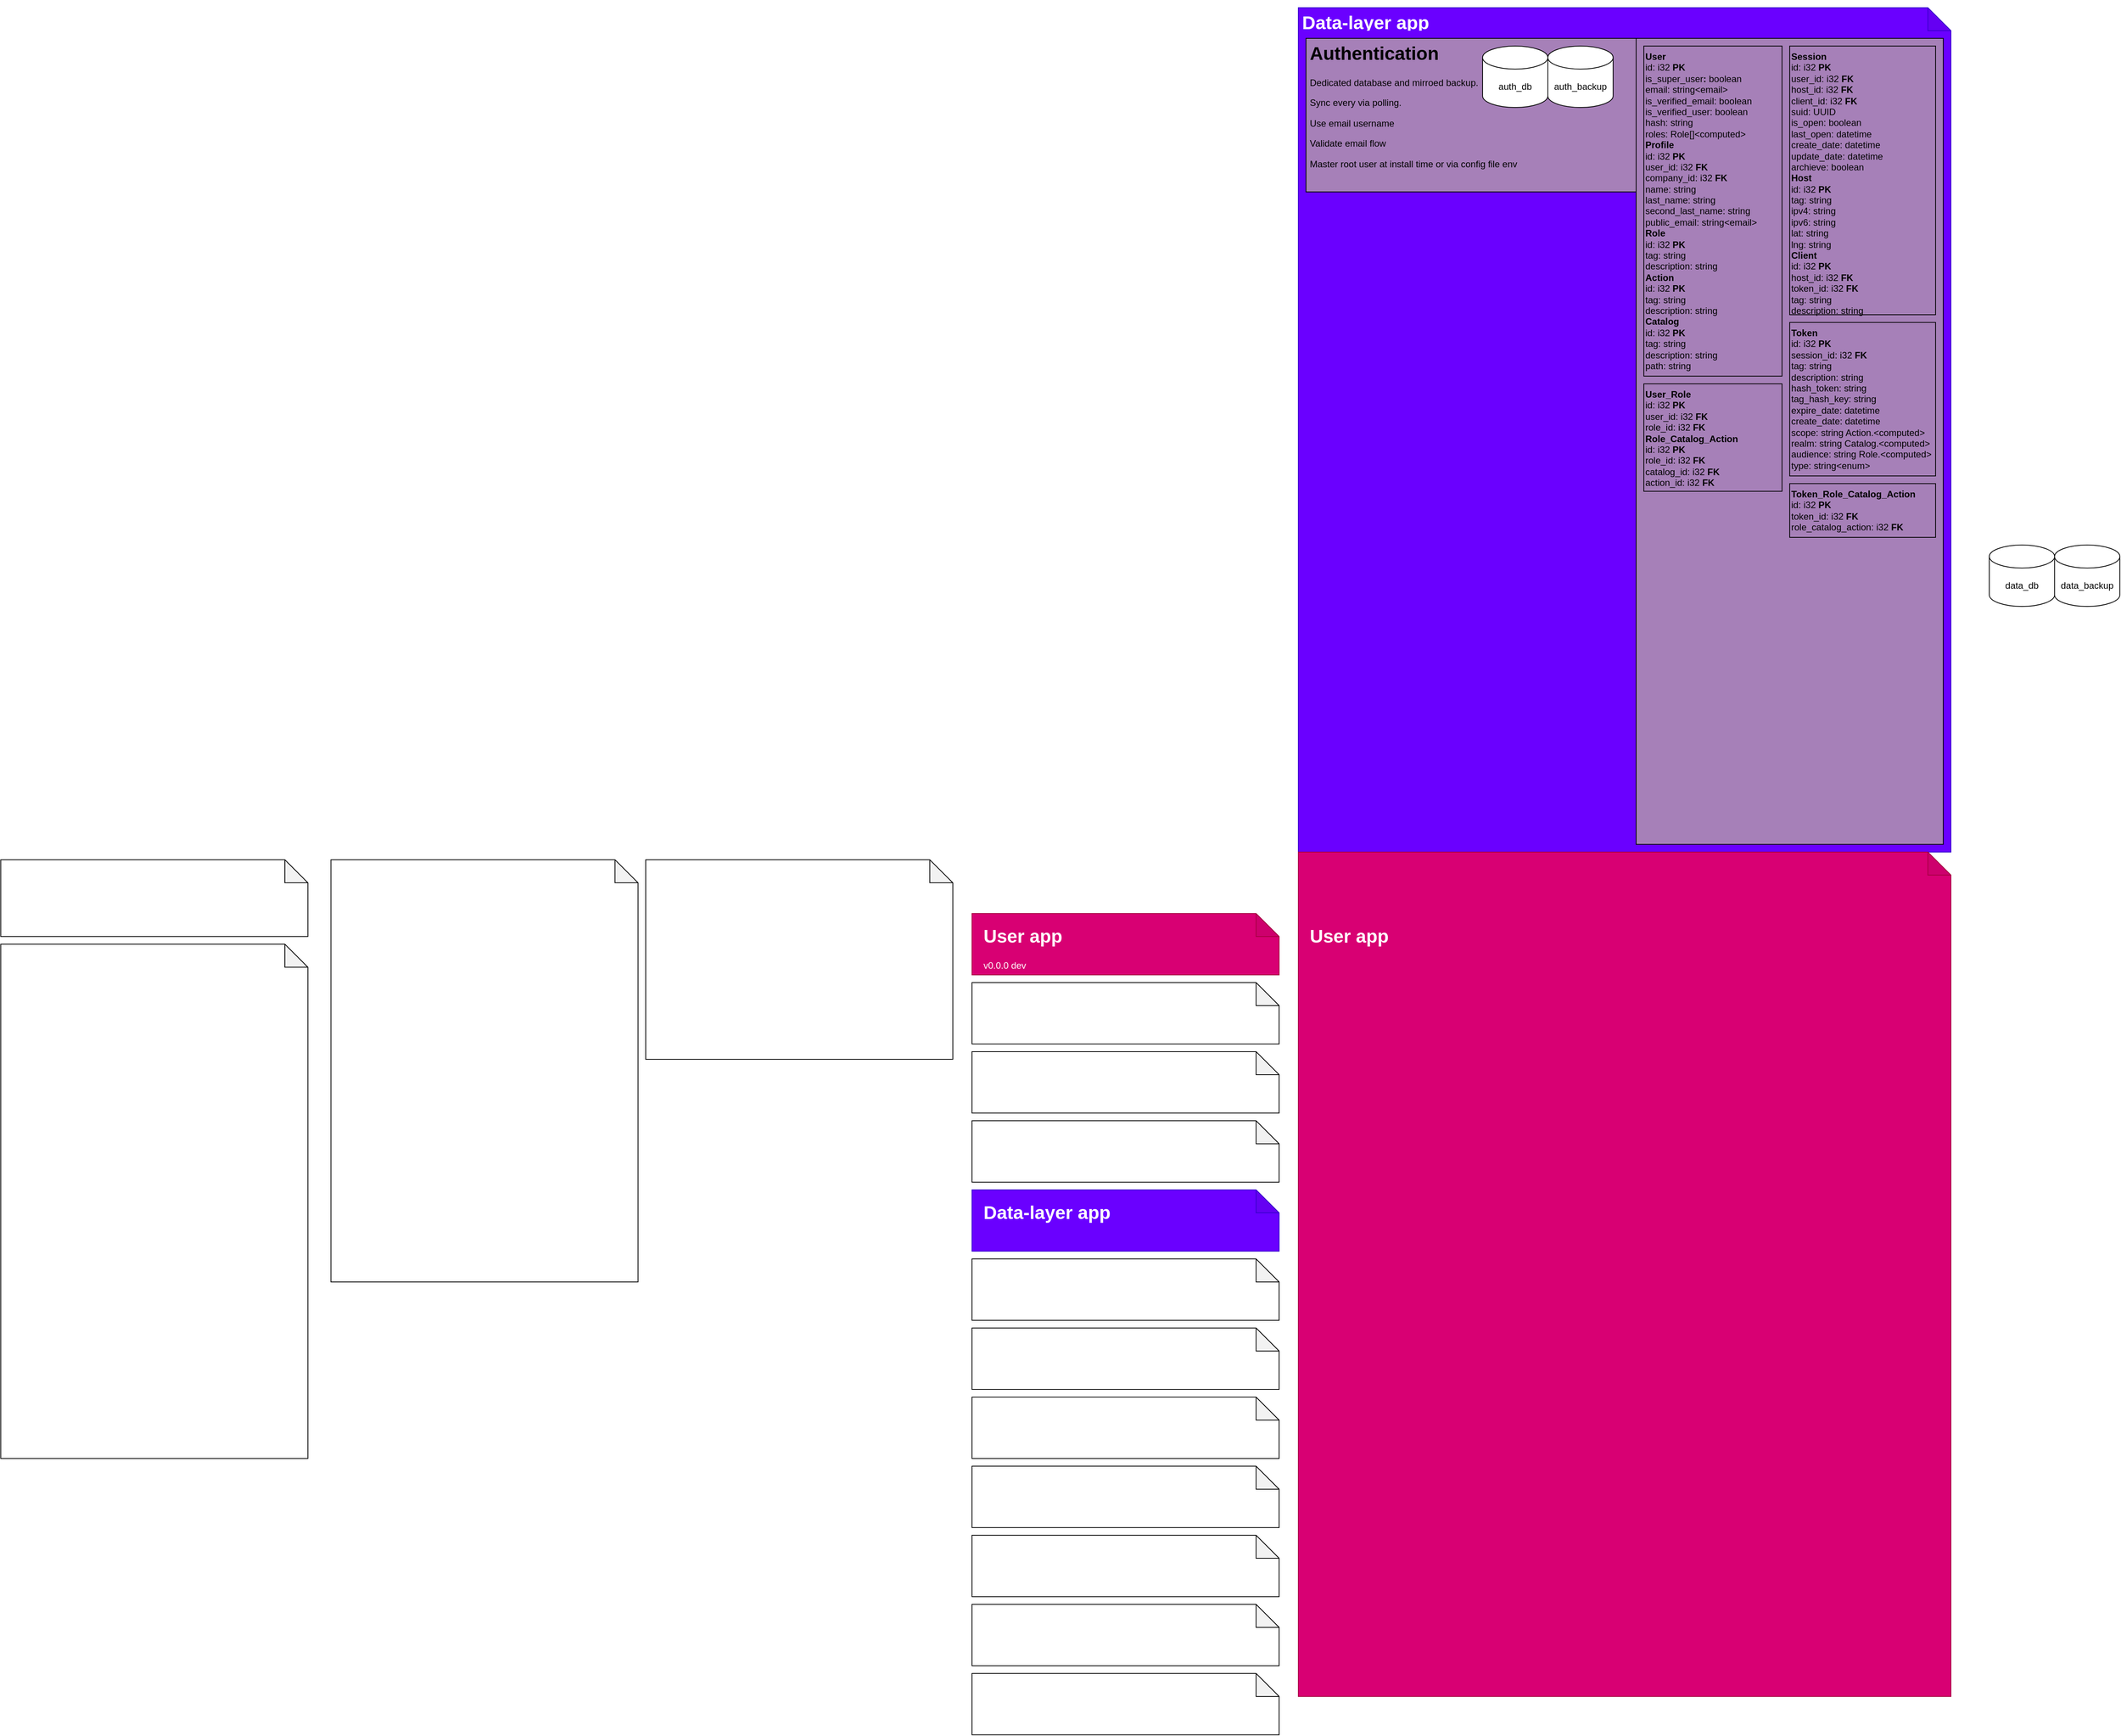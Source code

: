 <mxfile version="21.5.2" type="github">
  <diagram name="Page-1" id="CK9nf4KCI2I7pFjc9x5D">
    <mxGraphModel dx="832" dy="2660" grid="1" gridSize="10" guides="1" tooltips="1" connect="1" arrows="1" fold="1" page="1" pageScale="1" pageWidth="850" pageHeight="1100" math="0" shadow="0">
      <root>
        <mxCell id="0" />
        <mxCell id="1" parent="0" />
        <mxCell id="qlUVa_-iQgWLDvTtryUB-4" value="" style="shape=note;whiteSpace=wrap;html=1;backgroundOutline=1;darkOpacity=0.05;fillColor=#6a00ff;fontColor=#ffffff;strokeColor=#3700CC;" parent="1" vertex="1">
          <mxGeometry x="1700" y="-1100" width="850" height="1100" as="geometry" />
        </mxCell>
        <mxCell id="qlUVa_-iQgWLDvTtryUB-9" value="&lt;h1&gt;Authentication&lt;/h1&gt;&lt;p&gt;Dedicated database and mirroed backup. &lt;br&gt;&lt;/p&gt;&lt;p&gt;Sync every via polling.&lt;br&gt;&lt;/p&gt;&lt;p&gt;Use email username&lt;/p&gt;&lt;p&gt;Validate email flow&lt;/p&gt;&lt;p&gt;Master root user at install time or via config file env&lt;/p&gt;&lt;p&gt;&lt;br&gt;&lt;/p&gt;&lt;b&gt;&lt;/b&gt;&lt;p&gt;&lt;br&gt;&lt;/p&gt;" style="text;html=1;strokeColor=#000000;fillColor=#A680B8;spacing=5;spacingTop=-20;whiteSpace=wrap;overflow=hidden;rounded=0;fontColor=#000000;" parent="1" vertex="1">
          <mxGeometry x="1710" y="-1060" width="430" height="200" as="geometry" />
        </mxCell>
        <mxCell id="klHbuM8uDpRpoRBJuKRg-9" value="" style="shape=note;whiteSpace=wrap;html=1;backgroundOutline=1;darkOpacity=0.05;" parent="1" vertex="1">
          <mxGeometry x="440" y="10" width="400" height="550" as="geometry" />
        </mxCell>
        <mxCell id="klHbuM8uDpRpoRBJuKRg-10" value="&lt;h1&gt;Business rules&lt;/h1&gt;&lt;ol&gt;&lt;li&gt;Installed via wizard GUI / CLI tool.&lt;/li&gt;&lt;li&gt;Prompt to create super user at first run.&lt;/li&gt;&lt;li&gt;Automatically run migrations on run&lt;/li&gt;&lt;li&gt;Automatically detect changes in migrations sql files and restart server&lt;/li&gt;&lt;li&gt;Gracefully shutdown and restart &lt;/li&gt;&lt;li&gt;Full control over database&lt;/li&gt;&lt;li&gt;Real time database connection&lt;/li&gt;&lt;li&gt;Data analytics&lt;/li&gt;&lt;li&gt;Distinct back-end push notification from individual web app push notifications&lt;/li&gt;&lt;li&gt;Encryption ? pem access to console (dashboard)&lt;/li&gt;&lt;li&gt;idk some sort of orchestration to feature horizontal scaling... leave for future versions, start with vertical scaling only.&lt;br&gt;&lt;/li&gt;&lt;/ol&gt;&lt;div&gt;&lt;br&gt;&lt;/div&gt;&lt;div&gt;&lt;br&gt;&lt;/div&gt;" style="text;html=1;strokeColor=none;fillColor=none;spacing=5;spacingTop=-20;whiteSpace=wrap;overflow=hidden;rounded=0;fontColor=#ffffff;align=left;fontStyle=0;verticalAlign=top;" parent="1" vertex="1">
          <mxGeometry x="450" y="10" width="380" height="530" as="geometry" />
        </mxCell>
        <mxCell id="klHbuM8uDpRpoRBJuKRg-16" value="" style="shape=note;whiteSpace=wrap;html=1;backgroundOutline=1;darkOpacity=0.05;" parent="1" vertex="1">
          <mxGeometry x="10" y="10" width="400" height="100" as="geometry" />
        </mxCell>
        <mxCell id="klHbuM8uDpRpoRBJuKRg-18" value="&lt;h1&gt;Description&lt;/h1&gt;Opinionated, standalone, self hosted, flexible back-end as a service&amp;nbsp; + web dev suite. Written in rust." style="text;html=1;strokeColor=none;fillColor=none;spacing=5;spacingTop=-20;whiteSpace=wrap;overflow=hidden;rounded=0;fontColor=#ffffff;align=left;fontStyle=0;verticalAlign=top;" parent="1" vertex="1">
          <mxGeometry x="20" y="10" width="380" height="90" as="geometry" />
        </mxCell>
        <mxCell id="klHbuM8uDpRpoRBJuKRg-20" value="" style="shape=note;whiteSpace=wrap;html=1;backgroundOutline=1;darkOpacity=0.05;" parent="1" vertex="1">
          <mxGeometry x="10" y="120" width="400" height="670" as="geometry" />
        </mxCell>
        <mxCell id="klHbuM8uDpRpoRBJuKRg-21" value="&lt;h1&gt;Features&lt;br&gt;&lt;/h1&gt;&lt;div&gt;&lt;ul&gt;&lt;li&gt;Authentication, authorization, roles. &lt;br&gt;&lt;/li&gt;&lt;li&gt;PostgreSQL databases, real time snapshots, rest APIs. SQL First, ORM last.&lt;/li&gt;&lt;li&gt;Data layer interfacing. Share the same data layer with your favorite front-end (export JSON-like data structures, automatically generate widgets on studio based on data layer interfaces)&lt;br&gt;&lt;/li&gt;&lt;li&gt;Functions (lambda) (typescript with node, maybe Kotlin JVM )&lt;br&gt;&lt;/li&gt;&lt;li&gt;File storage&lt;/li&gt;&lt;li&gt;Web App manager (create, manage, deploy, configure web apps, create from template, create from scratch, use any web framework, transparent and vanilla deploy workflow assisted with GUI)&lt;br&gt;&lt;/li&gt;&lt;li&gt;Web App studio (builder)&lt;br&gt;&lt;/li&gt;&lt;li&gt;Push notifications suite. Includes simple message broker and out of the box push notifications.&lt;br&gt;&lt;/li&gt;&lt;li&gt;Web sockets suite&lt;/li&gt;&lt;li&gt;CI/CD pipelines (for web apps, functions, and external servers) &lt;br&gt;&lt;/li&gt;&lt;li&gt;GitHub integrations&lt;/li&gt;&lt;li&gt;OAuth for management and development teams&lt;/li&gt;&lt;li&gt;OAuth for end users&lt;/li&gt;&lt;li&gt;CMS out of the box (preset database, rest apis and template web app)&lt;/li&gt;&lt;li&gt;Extensible. Use the web app studio to start with a template or drag-drop common or custom widgets, extend the generated app from studio or create your own from scratch. Use this apps to extend the back-end or provide a service to your end users. Example app ideas: CMS app, CRM app, point of sale app, static website app, dynamic website app, e-commerce app, surveys app, employee messaging app, end user - employee trouble shooting messaging app, employee voice call app, real time GPS monitoring app, browser game app, download page app, file archiving app. &lt;br&gt;&lt;/li&gt;&lt;li&gt;Plugin (web apps) store&lt;/li&gt;&lt;li&gt;Customizable. Use the official dashboard, fork it or make your own UI from scratch.&lt;br&gt;&lt;/li&gt;&lt;/ul&gt;&lt;/div&gt;" style="text;html=1;strokeColor=none;fillColor=none;spacing=5;spacingTop=-20;whiteSpace=wrap;overflow=hidden;rounded=0;fontColor=#ffffff;align=left;fontStyle=0;verticalAlign=top;" parent="1" vertex="1">
          <mxGeometry x="20" y="120" width="380" height="650" as="geometry" />
        </mxCell>
        <mxCell id="YIyZL2ha0DixRXkV2q8q-3" value="" style="shape=note;whiteSpace=wrap;html=1;backgroundOutline=1;darkOpacity=0.05;" parent="1" vertex="1">
          <mxGeometry x="850" y="10" width="400" height="260" as="geometry" />
        </mxCell>
        <mxCell id="YIyZL2ha0DixRXkV2q8q-4" value="&lt;h1&gt;Requirements&lt;br&gt;&lt;/h1&gt;&lt;ul&gt;&lt;li&gt;The server ships with builtin features.&lt;br&gt;&lt;/li&gt;&lt;li&gt;The list of features shipped-in may change over time.&lt;/li&gt;&lt;li&gt;This base features are referred as &quot;&lt;b&gt;base apps&lt;/b&gt;&quot;. &lt;/li&gt;&lt;li&gt;User developed &quot;&lt;b&gt;web apps&quot; &lt;/b&gt;are expected to consume the &lt;b&gt;base apps&lt;/b&gt; resources. Like hosting app, file storage app, data layer app, etc.&lt;/li&gt;&lt;li&gt;Features that consist of whole projects are described in the scope of back-end and server-side code. &lt;/li&gt;&lt;li&gt;By design any business logic should be implemented in this server to avoid duplication of architecture layers.&lt;/li&gt;&lt;li&gt;Application logic is OK to be implemented and described on the specific project requirements.&lt;/li&gt;&lt;/ul&gt;&lt;div&gt;&lt;br&gt;&lt;/div&gt;&lt;br&gt;&lt;div&gt;&lt;br&gt;&lt;/div&gt;" style="text;html=1;strokeColor=none;fillColor=none;spacing=5;spacingTop=-20;whiteSpace=wrap;overflow=hidden;rounded=0;fontColor=#ffffff;align=left;fontStyle=0;verticalAlign=top;" parent="1" vertex="1">
          <mxGeometry x="860" y="10" width="380" height="250" as="geometry" />
        </mxCell>
        <mxCell id="YIyZL2ha0DixRXkV2q8q-7" value="" style="shape=note;whiteSpace=wrap;html=1;backgroundOutline=1;darkOpacity=0.05;fillColor=#d80073;fontColor=#ffffff;strokeColor=#A50040;" parent="1" vertex="1">
          <mxGeometry x="1275" y="80" width="400" height="80" as="geometry" />
        </mxCell>
        <mxCell id="fmhTsbL_tRKqL0MWWiDu-1" value="&lt;h1&gt;User app&lt;br&gt;&lt;/h1&gt;&lt;div&gt;v0.0.0 dev &lt;br&gt;&lt;/div&gt;&lt;br&gt;&lt;div&gt;&lt;br&gt;&lt;/div&gt;" style="text;html=1;strokeColor=none;fillColor=none;spacing=5;spacingTop=-20;whiteSpace=wrap;overflow=hidden;rounded=0;fontColor=#ffffff;align=left;fontStyle=0;verticalAlign=top;" parent="1" vertex="1">
          <mxGeometry x="1285" y="90" width="380" height="70" as="geometry" />
        </mxCell>
        <mxCell id="fmhTsbL_tRKqL0MWWiDu-2" value="" style="shape=note;whiteSpace=wrap;html=1;backgroundOutline=1;darkOpacity=0.05;" parent="1" vertex="1">
          <mxGeometry x="1275" y="170" width="400" height="80" as="geometry" />
        </mxCell>
        <mxCell id="fmhTsbL_tRKqL0MWWiDu-3" value="&lt;h1&gt;Storage app&lt;br&gt;&lt;/h1&gt;&lt;div&gt;&lt;br&gt;&lt;/div&gt;&lt;br&gt;&lt;div&gt;&lt;br&gt;&lt;/div&gt;" style="text;html=1;strokeColor=none;fillColor=none;spacing=5;spacingTop=-20;whiteSpace=wrap;overflow=hidden;rounded=0;fontColor=#ffffff;align=left;fontStyle=0;verticalAlign=top;" parent="1" vertex="1">
          <mxGeometry x="1285" y="180" width="380" height="60" as="geometry" />
        </mxCell>
        <mxCell id="fmhTsbL_tRKqL0MWWiDu-4" value="" style="shape=note;whiteSpace=wrap;html=1;backgroundOutline=1;darkOpacity=0.05;" parent="1" vertex="1">
          <mxGeometry x="1275" y="260" width="400" height="80" as="geometry" />
        </mxCell>
        <mxCell id="fmhTsbL_tRKqL0MWWiDu-5" value="&lt;h1&gt;Hosting app&lt;br&gt;&lt;/h1&gt;&lt;div&gt;&lt;br&gt;&lt;/div&gt;&lt;br&gt;&lt;div&gt;&lt;br&gt;&lt;/div&gt;" style="text;html=1;strokeColor=none;fillColor=none;spacing=5;spacingTop=-20;whiteSpace=wrap;overflow=hidden;rounded=0;fontColor=#ffffff;align=left;fontStyle=0;verticalAlign=top;" parent="1" vertex="1">
          <mxGeometry x="1285" y="270" width="380" height="60" as="geometry" />
        </mxCell>
        <mxCell id="fmhTsbL_tRKqL0MWWiDu-8" value="" style="shape=note;whiteSpace=wrap;html=1;backgroundOutline=1;darkOpacity=0.05;" parent="1" vertex="1">
          <mxGeometry x="1275" y="350" width="400" height="80" as="geometry" />
        </mxCell>
        <mxCell id="fmhTsbL_tRKqL0MWWiDu-9" value="&lt;h1&gt;Databases app&lt;br&gt;&lt;/h1&gt;&lt;div&gt;&lt;br&gt;&lt;/div&gt;&lt;br&gt;&lt;div&gt;&lt;br&gt;&lt;/div&gt;" style="text;html=1;strokeColor=none;fillColor=none;spacing=5;spacingTop=-20;whiteSpace=wrap;overflow=hidden;rounded=0;fontColor=#ffffff;align=left;fontStyle=0;verticalAlign=top;" parent="1" vertex="1">
          <mxGeometry x="1285" y="360" width="380" height="60" as="geometry" />
        </mxCell>
        <mxCell id="fmhTsbL_tRKqL0MWWiDu-10" value="" style="shape=note;whiteSpace=wrap;html=1;backgroundOutline=1;darkOpacity=0.05;fillColor=#6a00ff;fontColor=#ffffff;strokeColor=#3700CC;" parent="1" vertex="1">
          <mxGeometry x="1275" y="440" width="400" height="80" as="geometry" />
        </mxCell>
        <mxCell id="fmhTsbL_tRKqL0MWWiDu-11" value="&lt;h1&gt;Data-layer app&lt;br&gt;&lt;/h1&gt;&lt;div&gt;&lt;br&gt;&lt;/div&gt;&lt;br&gt;&lt;div&gt;&lt;br&gt;&lt;/div&gt;" style="text;html=1;strokeColor=none;fillColor=none;spacing=5;spacingTop=-20;whiteSpace=wrap;overflow=hidden;rounded=0;fontColor=#ffffff;align=left;fontStyle=0;verticalAlign=top;" parent="1" vertex="1">
          <mxGeometry x="1285" y="450" width="380" height="60" as="geometry" />
        </mxCell>
        <mxCell id="fmhTsbL_tRKqL0MWWiDu-12" value="" style="shape=note;whiteSpace=wrap;html=1;backgroundOutline=1;darkOpacity=0.05;" parent="1" vertex="1">
          <mxGeometry x="1275" y="530" width="400" height="80" as="geometry" />
        </mxCell>
        <mxCell id="fmhTsbL_tRKqL0MWWiDu-13" value="&lt;h1&gt;Web-apps app&lt;br&gt;&lt;/h1&gt;&lt;div&gt;&lt;br&gt;&lt;/div&gt;&lt;br&gt;&lt;div&gt;&lt;br&gt;&lt;/div&gt;" style="text;html=1;strokeColor=none;fillColor=none;spacing=5;spacingTop=-20;whiteSpace=wrap;overflow=hidden;rounded=0;fontColor=#ffffff;align=left;fontStyle=0;verticalAlign=top;" parent="1" vertex="1">
          <mxGeometry x="1285" y="540" width="380" height="60" as="geometry" />
        </mxCell>
        <mxCell id="fmhTsbL_tRKqL0MWWiDu-14" value="" style="shape=note;whiteSpace=wrap;html=1;backgroundOutline=1;darkOpacity=0.05;" parent="1" vertex="1">
          <mxGeometry x="1275" y="620" width="400" height="80" as="geometry" />
        </mxCell>
        <mxCell id="fmhTsbL_tRKqL0MWWiDu-15" value="&lt;h1&gt;Web-app Studio app&lt;br&gt;&lt;/h1&gt;&lt;div&gt;&lt;br&gt;&lt;/div&gt;&lt;br&gt;" style="text;html=1;strokeColor=none;fillColor=none;spacing=5;spacingTop=-20;whiteSpace=wrap;overflow=hidden;rounded=0;fontColor=#ffffff;align=left;fontStyle=0;verticalAlign=top;" parent="1" vertex="1">
          <mxGeometry x="1285" y="630" width="380" height="60" as="geometry" />
        </mxCell>
        <mxCell id="fmhTsbL_tRKqL0MWWiDu-16" value="" style="shape=note;whiteSpace=wrap;html=1;backgroundOutline=1;darkOpacity=0.05;" parent="1" vertex="1">
          <mxGeometry x="1275" y="710" width="400" height="80" as="geometry" />
        </mxCell>
        <mxCell id="fmhTsbL_tRKqL0MWWiDu-17" value="&lt;h1&gt;Functions app&lt;br&gt;&lt;/h1&gt;&lt;div&gt;&lt;br&gt;&lt;/div&gt;&lt;br&gt;&lt;div&gt;&lt;br&gt;&lt;/div&gt;" style="text;html=1;strokeColor=none;fillColor=none;spacing=5;spacingTop=-20;whiteSpace=wrap;overflow=hidden;rounded=0;fontColor=#ffffff;align=left;fontStyle=0;verticalAlign=top;" parent="1" vertex="1">
          <mxGeometry x="1285" y="720" width="380" height="60" as="geometry" />
        </mxCell>
        <mxCell id="fmhTsbL_tRKqL0MWWiDu-18" value="" style="shape=note;whiteSpace=wrap;html=1;backgroundOutline=1;darkOpacity=0.05;" parent="1" vertex="1">
          <mxGeometry x="1275" y="800" width="400" height="80" as="geometry" />
        </mxCell>
        <mxCell id="fmhTsbL_tRKqL0MWWiDu-19" value="&lt;h1&gt;Websockets app&lt;br&gt;&lt;/h1&gt;&lt;div&gt;&lt;br&gt;&lt;/div&gt;&lt;br&gt;&lt;div&gt;&lt;br&gt;&lt;/div&gt;" style="text;html=1;strokeColor=none;fillColor=none;spacing=5;spacingTop=-20;whiteSpace=wrap;overflow=hidden;rounded=0;fontColor=#ffffff;align=left;fontStyle=0;verticalAlign=top;" parent="1" vertex="1">
          <mxGeometry x="1285" y="810" width="380" height="60" as="geometry" />
        </mxCell>
        <mxCell id="fmhTsbL_tRKqL0MWWiDu-20" value="" style="shape=note;whiteSpace=wrap;html=1;backgroundOutline=1;darkOpacity=0.05;" parent="1" vertex="1">
          <mxGeometry x="1275" y="890" width="400" height="80" as="geometry" />
        </mxCell>
        <mxCell id="fmhTsbL_tRKqL0MWWiDu-21" value="&lt;h1&gt;CI/CD app&lt;br&gt;&lt;/h1&gt;&lt;div&gt;&lt;br&gt;&lt;/div&gt;&lt;br&gt;&lt;div&gt;&lt;br&gt;&lt;/div&gt;" style="text;html=1;strokeColor=none;fillColor=none;spacing=5;spacingTop=-20;whiteSpace=wrap;overflow=hidden;rounded=0;fontColor=#ffffff;align=left;fontStyle=0;verticalAlign=top;" parent="1" vertex="1">
          <mxGeometry x="1285" y="900" width="380" height="60" as="geometry" />
        </mxCell>
        <mxCell id="fmhTsbL_tRKqL0MWWiDu-22" value="" style="shape=note;whiteSpace=wrap;html=1;backgroundOutline=1;darkOpacity=0.05;" parent="1" vertex="1">
          <mxGeometry x="1275" y="980" width="400" height="80" as="geometry" />
        </mxCell>
        <mxCell id="fmhTsbL_tRKqL0MWWiDu-23" value="&lt;h1&gt;Push notifications app&lt;br&gt;&lt;/h1&gt;&lt;div&gt;&lt;br&gt;&lt;/div&gt;&lt;br&gt;&lt;div&gt;&lt;br&gt;&lt;/div&gt;" style="text;html=1;strokeColor=none;fillColor=none;spacing=5;spacingTop=-20;whiteSpace=wrap;overflow=hidden;rounded=0;fontColor=#ffffff;align=left;fontStyle=0;verticalAlign=top;" parent="1" vertex="1">
          <mxGeometry x="1285" y="990" width="380" height="60" as="geometry" />
        </mxCell>
        <mxCell id="fmhTsbL_tRKqL0MWWiDu-24" value="" style="shape=note;whiteSpace=wrap;html=1;backgroundOutline=1;darkOpacity=0.05;" parent="1" vertex="1">
          <mxGeometry x="1275" y="1070" width="400" height="80" as="geometry" />
        </mxCell>
        <mxCell id="fmhTsbL_tRKqL0MWWiDu-25" value="&lt;h1&gt;Plugins app&lt;br&gt;&lt;/h1&gt;&lt;div&gt;&lt;br&gt;&lt;/div&gt;&lt;br&gt;&lt;div&gt;&lt;br&gt;&lt;/div&gt;" style="text;html=1;strokeColor=none;fillColor=none;spacing=5;spacingTop=-20;whiteSpace=wrap;overflow=hidden;rounded=0;fontColor=#ffffff;align=left;fontStyle=0;verticalAlign=top;" parent="1" vertex="1">
          <mxGeometry x="1285" y="1080" width="380" height="60" as="geometry" />
        </mxCell>
        <mxCell id="fmhTsbL_tRKqL0MWWiDu-27" value="&lt;h1&gt;Base apps&lt;br&gt;&lt;/h1&gt;&lt;div&gt;&lt;br&gt;&lt;/div&gt;&lt;br&gt;&lt;div&gt;&lt;br&gt;&lt;/div&gt;" style="text;html=1;strokeColor=none;fillColor=none;spacing=5;spacingTop=-20;whiteSpace=wrap;overflow=hidden;rounded=0;fontColor=#ffffff;align=left;fontStyle=0;verticalAlign=top;" parent="1" vertex="1">
          <mxGeometry x="1275" y="10" width="380" height="60" as="geometry" />
        </mxCell>
        <mxCell id="qlUVa_-iQgWLDvTtryUB-1" value="" style="shape=note;whiteSpace=wrap;html=1;backgroundOutline=1;darkOpacity=0.05;fillColor=#d80073;fontColor=#ffffff;strokeColor=#A50040;" parent="1" vertex="1">
          <mxGeometry x="1700" width="850" height="1100" as="geometry" />
        </mxCell>
        <mxCell id="qlUVa_-iQgWLDvTtryUB-2" value="&lt;h1&gt;User app&lt;br&gt;&lt;/h1&gt;&lt;div&gt;&lt;br&gt;&lt;/div&gt;&lt;br&gt;&lt;div&gt;&lt;br&gt;&lt;/div&gt;" style="text;html=1;strokeColor=none;fillColor=none;spacing=5;spacingTop=-20;whiteSpace=wrap;overflow=hidden;rounded=0;fontColor=#ffffff;align=left;fontStyle=0;verticalAlign=top;" parent="1" vertex="1">
          <mxGeometry x="1710" y="90" width="380" height="40" as="geometry" />
        </mxCell>
        <mxCell id="qlUVa_-iQgWLDvTtryUB-5" value="&lt;h1&gt;Data-layer app&lt;br&gt;&lt;/h1&gt;&lt;div&gt;&lt;br&gt;&lt;/div&gt;&lt;br&gt;&lt;div&gt;&lt;br&gt;&lt;/div&gt;" style="text;html=1;strokeColor=none;fillColor=none;spacing=5;spacingTop=-20;whiteSpace=wrap;overflow=hidden;rounded=0;fontColor=#ffffff;align=left;fontStyle=0;verticalAlign=top;" parent="1" vertex="1">
          <mxGeometry x="1700" y="-1100" width="830" height="30" as="geometry" />
        </mxCell>
        <mxCell id="qlUVa_-iQgWLDvTtryUB-10" value="data_backup" style="shape=cylinder3;whiteSpace=wrap;html=1;boundedLbl=1;backgroundOutline=1;size=15;" parent="1" vertex="1">
          <mxGeometry x="2685" y="-400" width="85" height="80" as="geometry" />
        </mxCell>
        <mxCell id="qlUVa_-iQgWLDvTtryUB-11" value="data_db" style="shape=cylinder3;whiteSpace=wrap;html=1;boundedLbl=1;backgroundOutline=1;size=15;" parent="1" vertex="1">
          <mxGeometry x="2600" y="-400" width="85" height="80" as="geometry" />
        </mxCell>
        <mxCell id="qlUVa_-iQgWLDvTtryUB-17" value="auth_backup" style="shape=cylinder3;whiteSpace=wrap;html=1;boundedLbl=1;backgroundOutline=1;size=15;" parent="1" vertex="1">
          <mxGeometry x="2025" y="-1050" width="85" height="80" as="geometry" />
        </mxCell>
        <mxCell id="qlUVa_-iQgWLDvTtryUB-18" value="auth_db" style="shape=cylinder3;whiteSpace=wrap;html=1;boundedLbl=1;backgroundOutline=1;size=15;" parent="1" vertex="1">
          <mxGeometry x="1940" y="-1050" width="85" height="80" as="geometry" />
        </mxCell>
        <mxCell id="qlUVa_-iQgWLDvTtryUB-19" value="" style="text;html=1;strokeColor=#000000;fillColor=#A680B8;spacing=5;spacingTop=-20;whiteSpace=wrap;overflow=hidden;rounded=0;fontColor=#000000;" parent="1" vertex="1">
          <mxGeometry x="2140" y="-1060" width="400" height="1050" as="geometry" />
        </mxCell>
        <mxCell id="qlUVa_-iQgWLDvTtryUB-20" value="&lt;b&gt;User&lt;/b&gt;&lt;br&gt;&lt;div&gt;id: i32 &lt;b&gt;PK&lt;/b&gt;&lt;/div&gt;&lt;div&gt;is_super_user&lt;b&gt;: &lt;/b&gt;boolean&lt;br&gt;&lt;/div&gt;email: string&amp;lt;email&amp;gt;&lt;br&gt;is_verified_email: boolean&lt;br&gt;is_verified_user: boolean&lt;br&gt;hash: string&lt;br&gt;&lt;div&gt;roles: Role[]&amp;lt;computed&amp;gt;&lt;br&gt;&lt;/div&gt;&lt;b&gt;Profile&lt;/b&gt;&lt;br&gt;id: i32 &lt;b&gt;PK&lt;/b&gt;&lt;br&gt;user_id: i32 &lt;b&gt;FK&lt;/b&gt;&lt;br&gt;company_id: i32 &lt;b&gt;FK&lt;/b&gt;&lt;br&gt;name: string&lt;br&gt;last_name: string&lt;br&gt;second_last_name: string&lt;br&gt;&lt;div&gt;public_email: string&amp;lt;email&amp;gt;&lt;/div&gt;&lt;div&gt;&lt;b&gt;Role&lt;/b&gt;&lt;/div&gt;&lt;div&gt;id: i32 &lt;b&gt;PK&lt;/b&gt;&lt;b&gt;&lt;/b&gt;&lt;div&gt;tag: string&lt;/div&gt;&lt;/div&gt;&lt;div&gt;description: string&lt;/div&gt;&lt;div&gt;&lt;b&gt;Action&lt;/b&gt;&lt;/div&gt;&lt;div&gt;id: i32 &lt;b&gt;PK&lt;/b&gt;&lt;/div&gt;&lt;div&gt;tag: string&lt;br&gt;&lt;b&gt;&lt;/b&gt;&lt;/div&gt;&lt;div&gt;description: string&lt;/div&gt;&lt;div&gt;&lt;b&gt;Catalog&lt;/b&gt;&lt;/div&gt;&lt;div&gt;&lt;div&gt;id: i32 &lt;b&gt;PK&lt;/b&gt;&lt;/div&gt;&lt;div&gt;tag: string&lt;br&gt;&lt;/div&gt;description: string&lt;/div&gt;&lt;div&gt;path: string&lt;br&gt;&lt;/div&gt;" style="text;html=1;strokeColor=#000000;fillColor=none;align=left;verticalAlign=top;whiteSpace=wrap;rounded=0;labelPosition=center;verticalLabelPosition=middle;fontColor=#000000;" parent="1" vertex="1">
          <mxGeometry x="2150" y="-1050" width="180" height="430" as="geometry" />
        </mxCell>
        <mxCell id="iaBh0g7A5b2rrNCw3fFz-1" value="&lt;b&gt;Session&lt;/b&gt;&lt;br&gt;&lt;div&gt;id: i32 &lt;b&gt;PK&lt;/b&gt;&lt;/div&gt;&lt;div&gt;user_id: i32 &lt;b&gt;FK&lt;/b&gt;&lt;/div&gt;&lt;div&gt;host_id: i32 &lt;b&gt;FK&lt;/b&gt;&lt;br&gt;client_id: i32 &lt;b&gt;FK&lt;/b&gt;&lt;b&gt;&lt;/b&gt;&lt;div&gt;suid: UUID&lt;/div&gt;&lt;/div&gt;&lt;div&gt;is_open: boolean&lt;/div&gt;&lt;div&gt;last_open: datetime&lt;b&gt;&lt;/b&gt;&lt;div&gt;create_date: datetime&lt;/div&gt;&lt;/div&gt;&lt;div&gt;update_date: datetime&lt;br&gt;&lt;/div&gt;&lt;div&gt;archieve: boolean&lt;/div&gt;&lt;div&gt;&lt;b&gt;Host&lt;/b&gt;&lt;br&gt;&lt;b&gt;&lt;b&gt;&lt;/b&gt;&lt;/b&gt;&lt;div&gt;&lt;div&gt;id: i32 &lt;b&gt;PK&lt;/b&gt;&lt;/div&gt;&lt;div&gt;tag: string&lt;br&gt;&lt;/div&gt;ipv4: string&lt;br&gt;ipv6: string&lt;br&gt;lat: string&lt;br&gt;lng: string&lt;/div&gt;&lt;b&gt;Client&lt;/b&gt;&lt;b&gt;&lt;/b&gt;&lt;br&gt;&lt;b&gt;&lt;b&gt;&lt;/b&gt;&lt;/b&gt;&lt;div&gt;id: i32 &lt;b&gt;PK&lt;/b&gt;&lt;b&gt;&lt;/b&gt;&lt;b&gt;&lt;/b&gt;&lt;br&gt;&lt;b&gt;&lt;b&gt;&lt;/b&gt;&lt;/b&gt;&lt;div&gt;&lt;div&gt;host_id: i32 &lt;b&gt;FK&lt;/b&gt;&lt;/div&gt;&lt;div&gt;token_id: i32 &lt;b&gt;FK&lt;/b&gt;&lt;br&gt;&lt;/div&gt;&lt;/div&gt;&lt;/div&gt;&lt;div&gt;tag: string&lt;/div&gt;description: string&lt;/div&gt;" style="text;html=1;strokeColor=#000000;fillColor=none;align=left;verticalAlign=top;whiteSpace=wrap;rounded=0;fontColor=#000000;" vertex="1" parent="1">
          <mxGeometry x="2340" y="-1050" width="190" height="350" as="geometry" />
        </mxCell>
        <mxCell id="iaBh0g7A5b2rrNCw3fFz-3" value="&lt;b&gt;Token&lt;/b&gt;&lt;br&gt;&lt;div&gt;id: i32 &lt;b&gt;PK&lt;/b&gt;&lt;div&gt;session_id: i32 &lt;b&gt;FK&lt;/b&gt;&lt;/div&gt;&lt;/div&gt;&lt;div&gt;tag: string&lt;/div&gt;&lt;div&gt;description: string&lt;br&gt;&lt;/div&gt;hash_token: string&lt;br&gt;tag_hash_key: string&lt;br&gt;expire_date: datetime&lt;br&gt;create_date: datetime&lt;br&gt;scope: string Action.&amp;lt;computed&amp;gt;&lt;div&gt;realm: string Catalog.&amp;lt;computed&amp;gt;&lt;/div&gt;&lt;div&gt;audience: string Role.&amp;lt;computed&amp;gt;&lt;br&gt;&lt;/div&gt;&lt;div&gt;type: string&amp;lt;enum&amp;gt;&lt;/div&gt;" style="text;html=1;strokeColor=#000000;fillColor=none;align=left;verticalAlign=top;whiteSpace=wrap;rounded=0;fontColor=#000000;" vertex="1" parent="1">
          <mxGeometry x="2340" y="-690" width="190" height="200" as="geometry" />
        </mxCell>
        <mxCell id="iaBh0g7A5b2rrNCw3fFz-4" value="&lt;div&gt;&lt;b&gt;User_Role&lt;/b&gt;&lt;/div&gt;&lt;div&gt;id: i32 &lt;b&gt;PK&lt;/b&gt;&lt;/div&gt;&lt;div&gt;user_id: i32 &lt;b&gt;FK&lt;/b&gt;&lt;/div&gt;&lt;div&gt;role_id: i32 &lt;b&gt;FK&lt;/b&gt;&lt;/div&gt;&lt;div&gt;&lt;b&gt;Role_Catalog_Action&lt;/b&gt;&lt;/div&gt;&lt;div&gt;id: i32 &lt;b&gt;PK&lt;/b&gt;&lt;div&gt;role_id: i32 &lt;b&gt;FK&lt;/b&gt;&lt;/div&gt;&lt;div&gt;catalog_id: i32 &lt;b&gt;FK&lt;/b&gt;&lt;/div&gt;&lt;div&gt;action_id: i32 &lt;b&gt;FK&lt;/b&gt;&lt;br&gt;&lt;b&gt;&lt;/b&gt;&lt;/div&gt;&lt;/div&gt;" style="text;html=1;strokeColor=#000000;fillColor=none;align=left;verticalAlign=top;whiteSpace=wrap;rounded=0;fontColor=#000000;" vertex="1" parent="1">
          <mxGeometry x="2150" y="-610" width="180" height="140" as="geometry" />
        </mxCell>
        <mxCell id="iaBh0g7A5b2rrNCw3fFz-5" value="&lt;div&gt;&lt;b&gt;Token_Role_Catalog_Action&lt;/b&gt;&lt;/div&gt;&lt;div&gt;id: i32 &lt;b&gt;PK&lt;/b&gt;&lt;/div&gt;&lt;div&gt;token_id: i32 &lt;b&gt;FK&lt;/b&gt;&lt;br&gt;&lt;/div&gt;&lt;div&gt;role_catalog_action: i32 &lt;b&gt;FK&lt;/b&gt;&lt;br&gt;&lt;/div&gt;" style="text;html=1;strokeColor=#000000;fillColor=none;align=left;verticalAlign=top;whiteSpace=wrap;rounded=0;fontColor=#000000;" vertex="1" parent="1">
          <mxGeometry x="2340" y="-480" width="190" height="70" as="geometry" />
        </mxCell>
      </root>
    </mxGraphModel>
  </diagram>
</mxfile>
